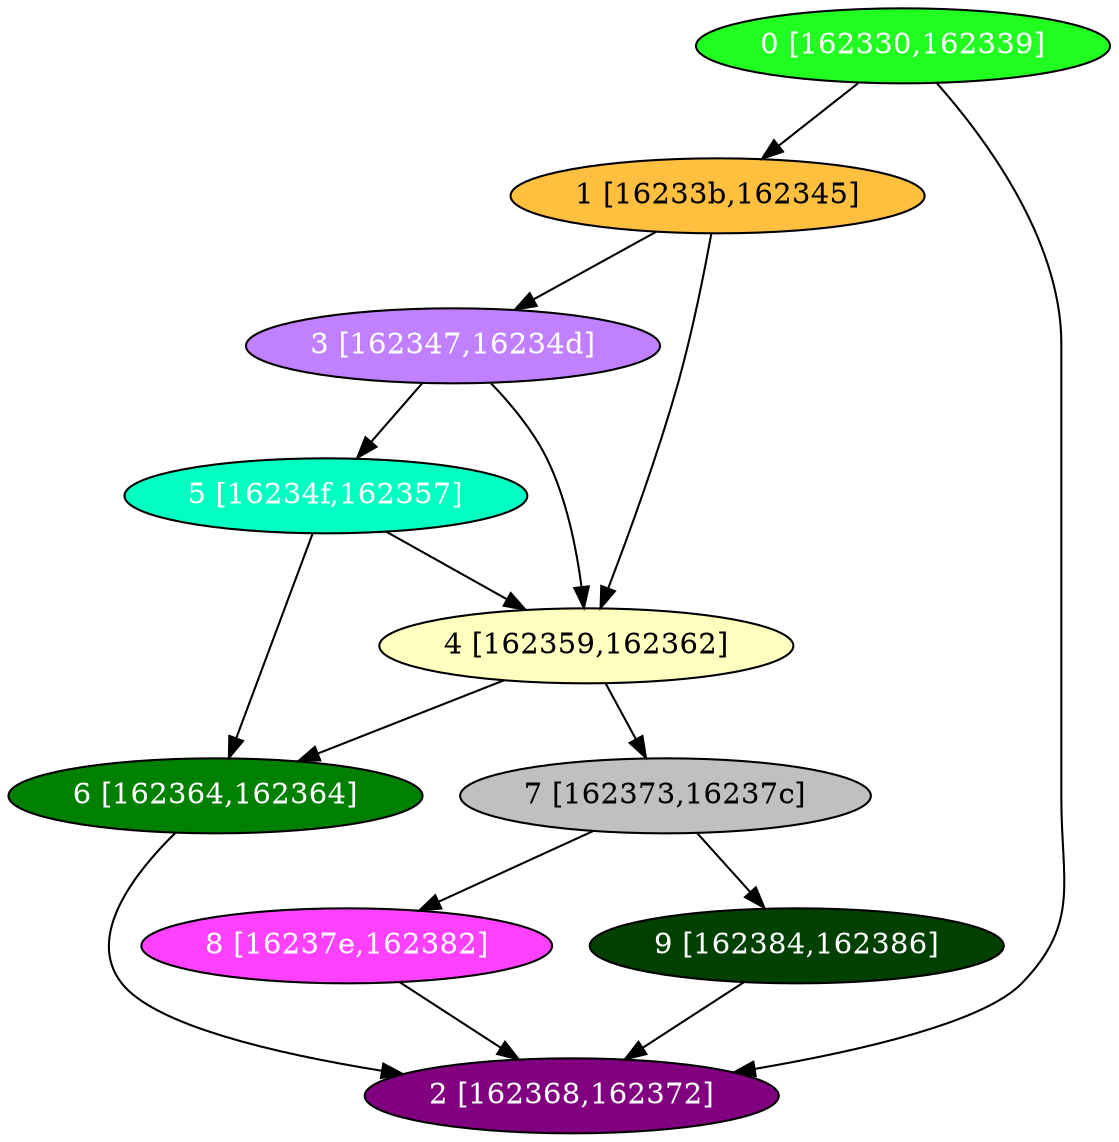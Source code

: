 diGraph libnss3{
	libnss3_0  [style=filled fillcolor="#20FF20" fontcolor="#ffffff" shape=oval label="0 [162330,162339]"]
	libnss3_1  [style=filled fillcolor="#FFC040" fontcolor="#000000" shape=oval label="1 [16233b,162345]"]
	libnss3_2  [style=filled fillcolor="#800080" fontcolor="#ffffff" shape=oval label="2 [162368,162372]"]
	libnss3_3  [style=filled fillcolor="#C080FF" fontcolor="#ffffff" shape=oval label="3 [162347,16234d]"]
	libnss3_4  [style=filled fillcolor="#FFFFC0" fontcolor="#000000" shape=oval label="4 [162359,162362]"]
	libnss3_5  [style=filled fillcolor="#00FFC0" fontcolor="#ffffff" shape=oval label="5 [16234f,162357]"]
	libnss3_6  [style=filled fillcolor="#008000" fontcolor="#ffffff" shape=oval label="6 [162364,162364]"]
	libnss3_7  [style=filled fillcolor="#C0C0C0" fontcolor="#000000" shape=oval label="7 [162373,16237c]"]
	libnss3_8  [style=filled fillcolor="#FF40FF" fontcolor="#ffffff" shape=oval label="8 [16237e,162382]"]
	libnss3_9  [style=filled fillcolor="#004000" fontcolor="#ffffff" shape=oval label="9 [162384,162386]"]

	libnss3_0 -> libnss3_1
	libnss3_0 -> libnss3_2
	libnss3_1 -> libnss3_3
	libnss3_1 -> libnss3_4
	libnss3_3 -> libnss3_4
	libnss3_3 -> libnss3_5
	libnss3_4 -> libnss3_6
	libnss3_4 -> libnss3_7
	libnss3_5 -> libnss3_4
	libnss3_5 -> libnss3_6
	libnss3_6 -> libnss3_2
	libnss3_7 -> libnss3_8
	libnss3_7 -> libnss3_9
	libnss3_8 -> libnss3_2
	libnss3_9 -> libnss3_2
}